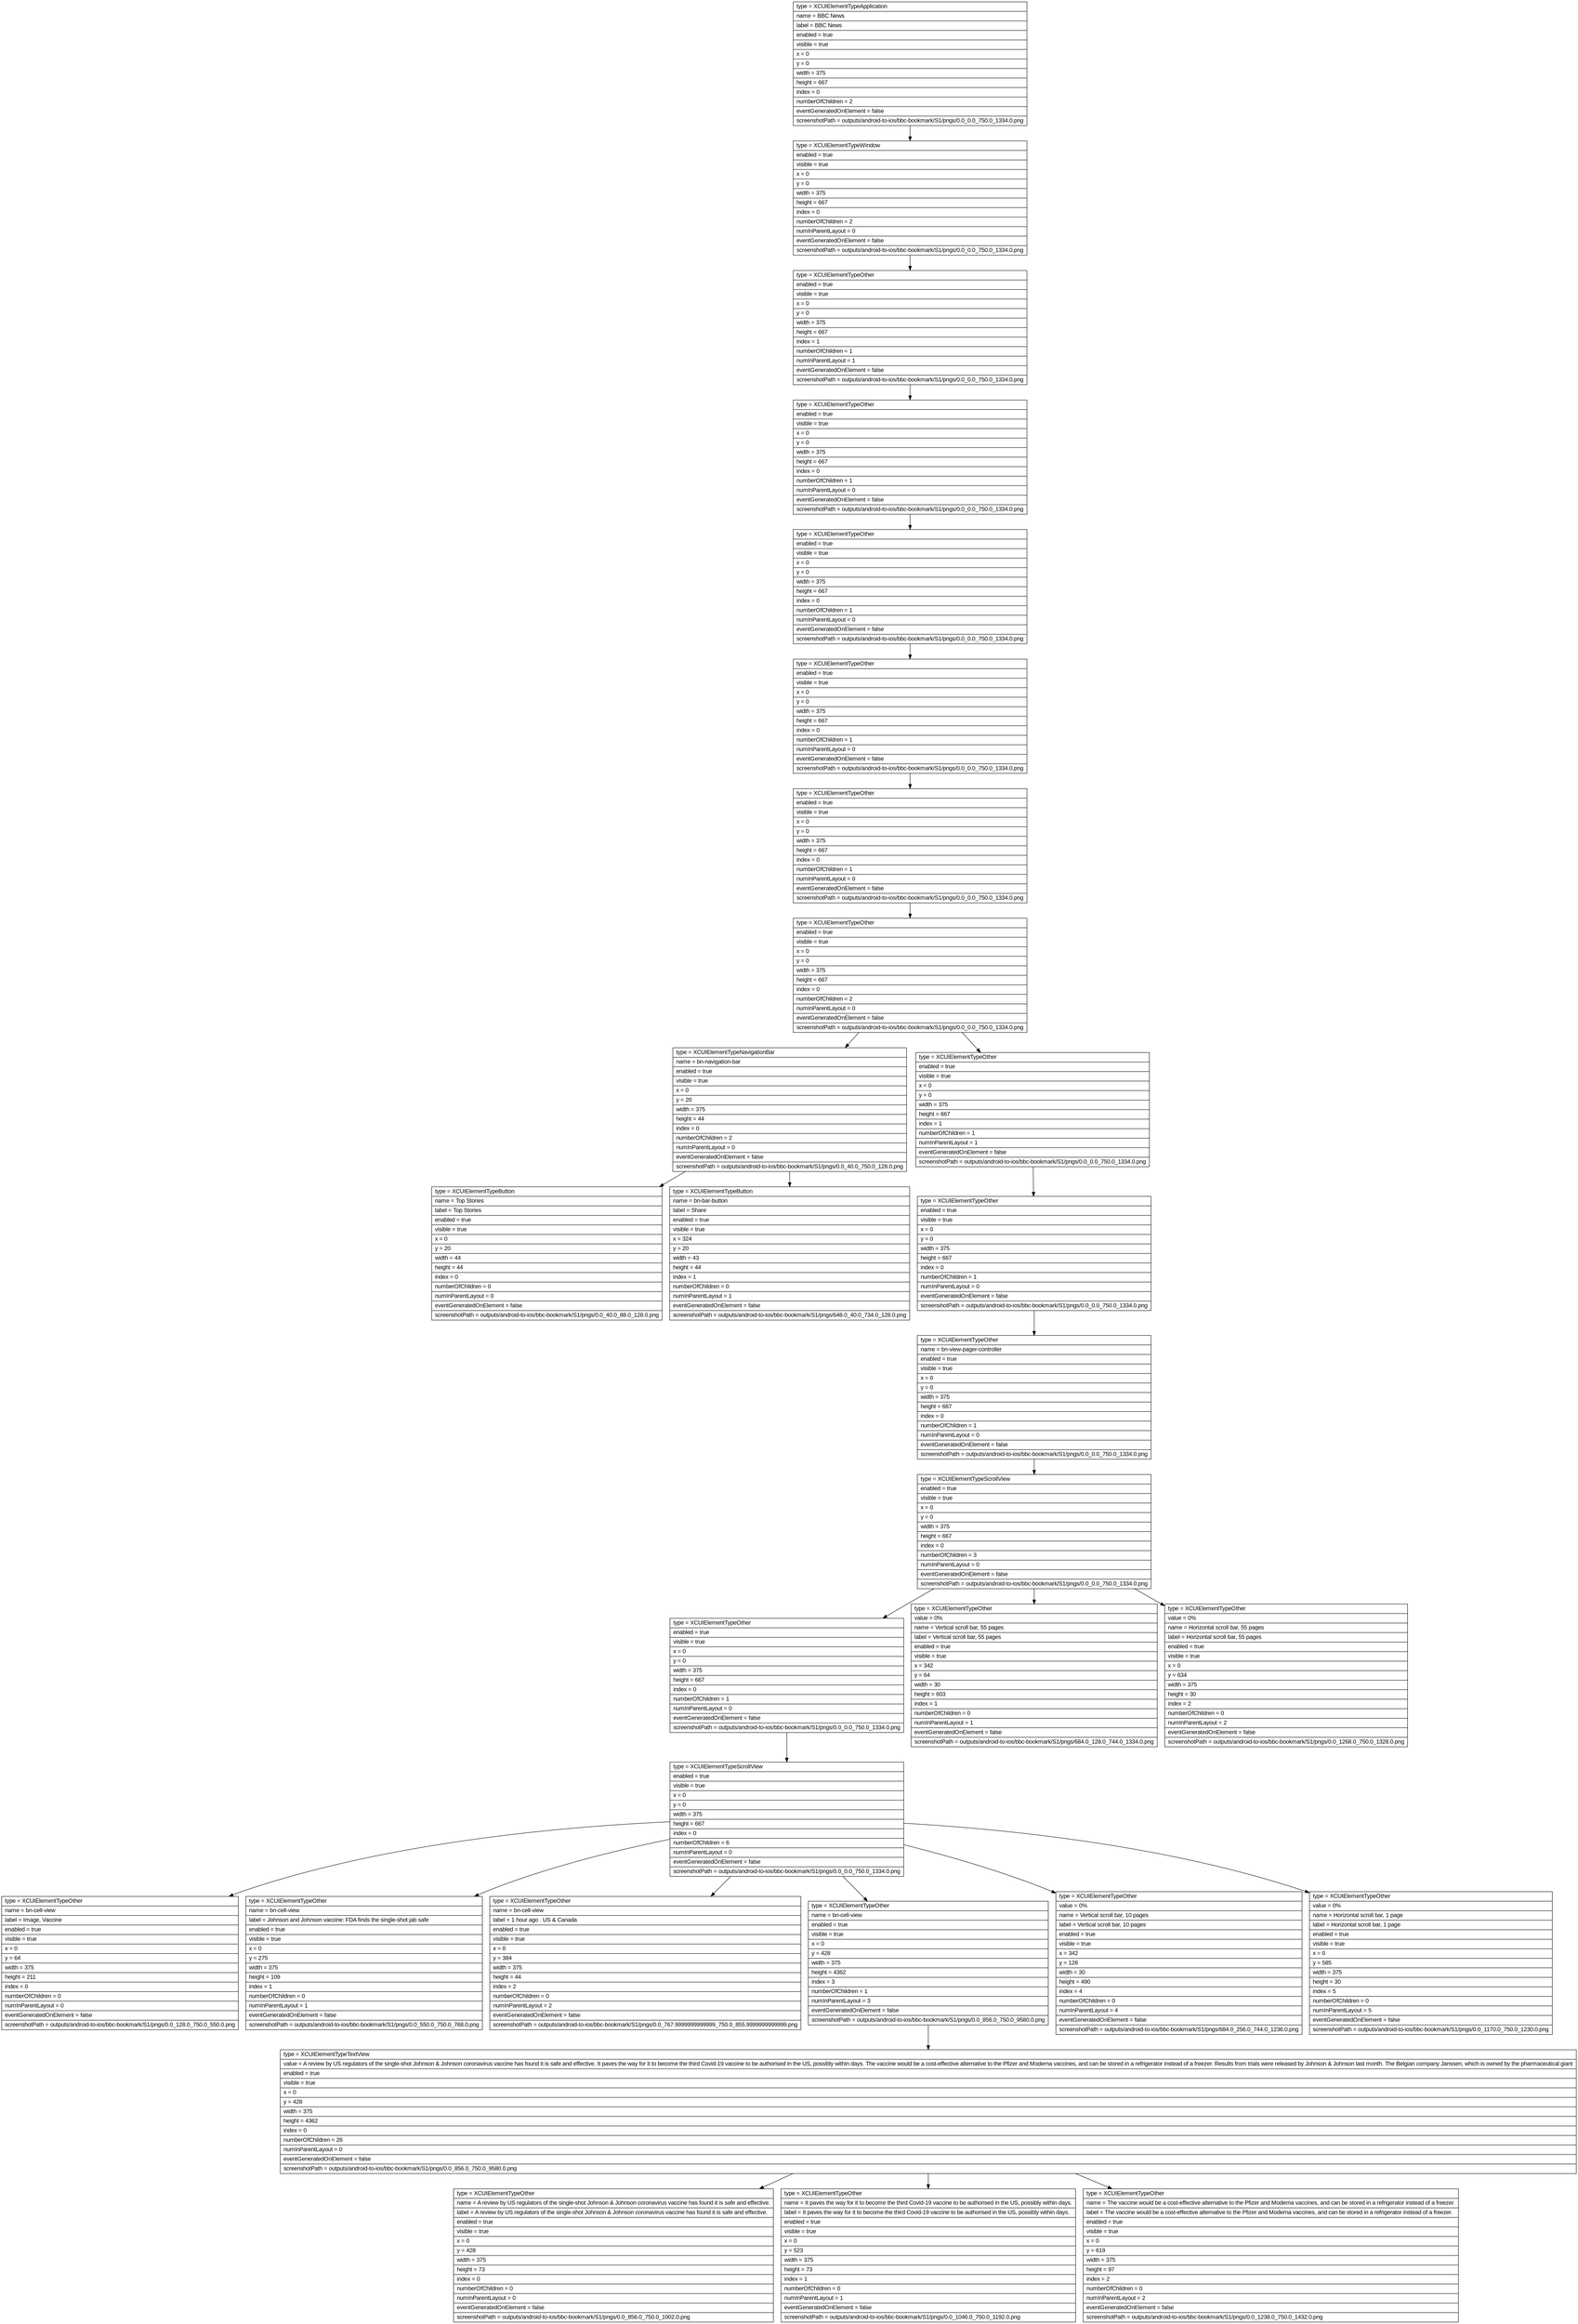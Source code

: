 digraph Layout {

	node [shape=record fontname=Arial];

	0	[label="{type = XCUIElementTypeApplication\l|name = BBC News\l|label = BBC News\l|enabled = true\l|visible = true\l|x = 0\l|y = 0\l|width = 375\l|height = 667\l|index = 0\l|numberOfChildren = 2\l|eventGeneratedOnElement = false \l|screenshotPath = outputs/android-to-ios/bbc-bookmark/S1/pngs/0.0_0.0_750.0_1334.0.png\l}"]
	1	[label="{type = XCUIElementTypeWindow\l|enabled = true\l|visible = true\l|x = 0\l|y = 0\l|width = 375\l|height = 667\l|index = 0\l|numberOfChildren = 2\l|numInParentLayout = 0\l|eventGeneratedOnElement = false \l|screenshotPath = outputs/android-to-ios/bbc-bookmark/S1/pngs/0.0_0.0_750.0_1334.0.png\l}"]
	2	[label="{type = XCUIElementTypeOther\l|enabled = true\l|visible = true\l|x = 0\l|y = 0\l|width = 375\l|height = 667\l|index = 1\l|numberOfChildren = 1\l|numInParentLayout = 1\l|eventGeneratedOnElement = false \l|screenshotPath = outputs/android-to-ios/bbc-bookmark/S1/pngs/0.0_0.0_750.0_1334.0.png\l}"]
	3	[label="{type = XCUIElementTypeOther\l|enabled = true\l|visible = true\l|x = 0\l|y = 0\l|width = 375\l|height = 667\l|index = 0\l|numberOfChildren = 1\l|numInParentLayout = 0\l|eventGeneratedOnElement = false \l|screenshotPath = outputs/android-to-ios/bbc-bookmark/S1/pngs/0.0_0.0_750.0_1334.0.png\l}"]
	4	[label="{type = XCUIElementTypeOther\l|enabled = true\l|visible = true\l|x = 0\l|y = 0\l|width = 375\l|height = 667\l|index = 0\l|numberOfChildren = 1\l|numInParentLayout = 0\l|eventGeneratedOnElement = false \l|screenshotPath = outputs/android-to-ios/bbc-bookmark/S1/pngs/0.0_0.0_750.0_1334.0.png\l}"]
	5	[label="{type = XCUIElementTypeOther\l|enabled = true\l|visible = true\l|x = 0\l|y = 0\l|width = 375\l|height = 667\l|index = 0\l|numberOfChildren = 1\l|numInParentLayout = 0\l|eventGeneratedOnElement = false \l|screenshotPath = outputs/android-to-ios/bbc-bookmark/S1/pngs/0.0_0.0_750.0_1334.0.png\l}"]
	6	[label="{type = XCUIElementTypeOther\l|enabled = true\l|visible = true\l|x = 0\l|y = 0\l|width = 375\l|height = 667\l|index = 0\l|numberOfChildren = 1\l|numInParentLayout = 0\l|eventGeneratedOnElement = false \l|screenshotPath = outputs/android-to-ios/bbc-bookmark/S1/pngs/0.0_0.0_750.0_1334.0.png\l}"]
	7	[label="{type = XCUIElementTypeOther\l|enabled = true\l|visible = true\l|x = 0\l|y = 0\l|width = 375\l|height = 667\l|index = 0\l|numberOfChildren = 2\l|numInParentLayout = 0\l|eventGeneratedOnElement = false \l|screenshotPath = outputs/android-to-ios/bbc-bookmark/S1/pngs/0.0_0.0_750.0_1334.0.png\l}"]
	8	[label="{type = XCUIElementTypeNavigationBar\l|name = bn-navigation-bar\l|enabled = true\l|visible = true\l|x = 0\l|y = 20\l|width = 375\l|height = 44\l|index = 0\l|numberOfChildren = 2\l|numInParentLayout = 0\l|eventGeneratedOnElement = false \l|screenshotPath = outputs/android-to-ios/bbc-bookmark/S1/pngs/0.0_40.0_750.0_128.0.png\l}"]
	9	[label="{type = XCUIElementTypeOther\l|enabled = true\l|visible = true\l|x = 0\l|y = 0\l|width = 375\l|height = 667\l|index = 1\l|numberOfChildren = 1\l|numInParentLayout = 1\l|eventGeneratedOnElement = false \l|screenshotPath = outputs/android-to-ios/bbc-bookmark/S1/pngs/0.0_0.0_750.0_1334.0.png\l}"]
	10	[label="{type = XCUIElementTypeButton\l|name = Top Stories\l|label = Top Stories\l|enabled = true\l|visible = true\l|x = 0\l|y = 20\l|width = 44\l|height = 44\l|index = 0\l|numberOfChildren = 0\l|numInParentLayout = 0\l|eventGeneratedOnElement = false \l|screenshotPath = outputs/android-to-ios/bbc-bookmark/S1/pngs/0.0_40.0_88.0_128.0.png\l}"]
	11	[label="{type = XCUIElementTypeButton\l|name = bn-bar-button\l|label = Share\l|enabled = true\l|visible = true\l|x = 324\l|y = 20\l|width = 43\l|height = 44\l|index = 1\l|numberOfChildren = 0\l|numInParentLayout = 1\l|eventGeneratedOnElement = false \l|screenshotPath = outputs/android-to-ios/bbc-bookmark/S1/pngs/648.0_40.0_734.0_128.0.png\l}"]
	12	[label="{type = XCUIElementTypeOther\l|enabled = true\l|visible = true\l|x = 0\l|y = 0\l|width = 375\l|height = 667\l|index = 0\l|numberOfChildren = 1\l|numInParentLayout = 0\l|eventGeneratedOnElement = false \l|screenshotPath = outputs/android-to-ios/bbc-bookmark/S1/pngs/0.0_0.0_750.0_1334.0.png\l}"]
	13	[label="{type = XCUIElementTypeOther\l|name = bn-view-pager-controller\l|enabled = true\l|visible = true\l|x = 0\l|y = 0\l|width = 375\l|height = 667\l|index = 0\l|numberOfChildren = 1\l|numInParentLayout = 0\l|eventGeneratedOnElement = false \l|screenshotPath = outputs/android-to-ios/bbc-bookmark/S1/pngs/0.0_0.0_750.0_1334.0.png\l}"]
	14	[label="{type = XCUIElementTypeScrollView\l|enabled = true\l|visible = true\l|x = 0\l|y = 0\l|width = 375\l|height = 667\l|index = 0\l|numberOfChildren = 3\l|numInParentLayout = 0\l|eventGeneratedOnElement = false \l|screenshotPath = outputs/android-to-ios/bbc-bookmark/S1/pngs/0.0_0.0_750.0_1334.0.png\l}"]
	15	[label="{type = XCUIElementTypeOther\l|enabled = true\l|visible = true\l|x = 0\l|y = 0\l|width = 375\l|height = 667\l|index = 0\l|numberOfChildren = 1\l|numInParentLayout = 0\l|eventGeneratedOnElement = false \l|screenshotPath = outputs/android-to-ios/bbc-bookmark/S1/pngs/0.0_0.0_750.0_1334.0.png\l}"]
	16	[label="{type = XCUIElementTypeOther\l|value = 0%\l|name = Vertical scroll bar, 55 pages\l|label = Vertical scroll bar, 55 pages\l|enabled = true\l|visible = true\l|x = 342\l|y = 64\l|width = 30\l|height = 603\l|index = 1\l|numberOfChildren = 0\l|numInParentLayout = 1\l|eventGeneratedOnElement = false \l|screenshotPath = outputs/android-to-ios/bbc-bookmark/S1/pngs/684.0_128.0_744.0_1334.0.png\l}"]
	17	[label="{type = XCUIElementTypeOther\l|value = 0%\l|name = Horizontal scroll bar, 55 pages\l|label = Horizontal scroll bar, 55 pages\l|enabled = true\l|visible = true\l|x = 0\l|y = 634\l|width = 375\l|height = 30\l|index = 2\l|numberOfChildren = 0\l|numInParentLayout = 2\l|eventGeneratedOnElement = false \l|screenshotPath = outputs/android-to-ios/bbc-bookmark/S1/pngs/0.0_1268.0_750.0_1328.0.png\l}"]
	18	[label="{type = XCUIElementTypeScrollView\l|enabled = true\l|visible = true\l|x = 0\l|y = 0\l|width = 375\l|height = 667\l|index = 0\l|numberOfChildren = 6\l|numInParentLayout = 0\l|eventGeneratedOnElement = false \l|screenshotPath = outputs/android-to-ios/bbc-bookmark/S1/pngs/0.0_0.0_750.0_1334.0.png\l}"]
	19	[label="{type = XCUIElementTypeOther\l|name = bn-cell-view\l|label = Image, Vaccine\l|enabled = true\l|visible = true\l|x = 0\l|y = 64\l|width = 375\l|height = 211\l|index = 0\l|numberOfChildren = 0\l|numInParentLayout = 0\l|eventGeneratedOnElement = false \l|screenshotPath = outputs/android-to-ios/bbc-bookmark/S1/pngs/0.0_128.0_750.0_550.0.png\l}"]
	20	[label="{type = XCUIElementTypeOther\l|name = bn-cell-view\l|label = Johnson and Johnson vaccine: FDA finds the single-shot jab safe\l|enabled = true\l|visible = true\l|x = 0\l|y = 275\l|width = 375\l|height = 109\l|index = 1\l|numberOfChildren = 0\l|numInParentLayout = 1\l|eventGeneratedOnElement = false \l|screenshotPath = outputs/android-to-ios/bbc-bookmark/S1/pngs/0.0_550.0_750.0_768.0.png\l}"]
	21	[label="{type = XCUIElementTypeOther\l|name = bn-cell-view\l|label = 1 hour ago  .  US & Canada\l|enabled = true\l|visible = true\l|x = 0\l|y = 384\l|width = 375\l|height = 44\l|index = 2\l|numberOfChildren = 0\l|numInParentLayout = 2\l|eventGeneratedOnElement = false \l|screenshotPath = outputs/android-to-ios/bbc-bookmark/S1/pngs/0.0_767.9999999999999_750.0_855.9999999999999.png\l}"]
	22	[label="{type = XCUIElementTypeOther\l|name = bn-cell-view\l|enabled = true\l|visible = true\l|x = 0\l|y = 428\l|width = 375\l|height = 4362\l|index = 3\l|numberOfChildren = 1\l|numInParentLayout = 3\l|eventGeneratedOnElement = false \l|screenshotPath = outputs/android-to-ios/bbc-bookmark/S1/pngs/0.0_856.0_750.0_9580.0.png\l}"]
	23	[label="{type = XCUIElementTypeOther\l|value = 0%\l|name = Vertical scroll bar, 10 pages\l|label = Vertical scroll bar, 10 pages\l|enabled = true\l|visible = true\l|x = 342\l|y = 128\l|width = 30\l|height = 490\l|index = 4\l|numberOfChildren = 0\l|numInParentLayout = 4\l|eventGeneratedOnElement = false \l|screenshotPath = outputs/android-to-ios/bbc-bookmark/S1/pngs/684.0_256.0_744.0_1236.0.png\l}"]
	24	[label="{type = XCUIElementTypeOther\l|value = 0%\l|name = Horizontal scroll bar, 1 page\l|label = Horizontal scroll bar, 1 page\l|enabled = true\l|visible = true\l|x = 0\l|y = 585\l|width = 375\l|height = 30\l|index = 5\l|numberOfChildren = 0\l|numInParentLayout = 5\l|eventGeneratedOnElement = false \l|screenshotPath = outputs/android-to-ios/bbc-bookmark/S1/pngs/0.0_1170.0_750.0_1230.0.png\l}"]
	25	[label="{type = XCUIElementTypeTextView\l|value = A review by US regulators of the single-shot Johnson & Johnson coronavirus vaccine has found it is safe and effective. It paves the way for it to become the third Covid-19 vaccine to be authorised in the US, possibly within days. The vaccine would be a cost-effective alternative to the Pfizer and Moderna vaccines, and can be stored in a refrigerator instead of a freezer. Results from trials were released by Johnson & Johnson last month. The Belgian company Janssen, which is owned by the pharmaceutical giant\l|enabled = true\l|visible = true\l|x = 0\l|y = 428\l|width = 375\l|height = 4362\l|index = 0\l|numberOfChildren = 26\l|numInParentLayout = 0\l|eventGeneratedOnElement = false \l|screenshotPath = outputs/android-to-ios/bbc-bookmark/S1/pngs/0.0_856.0_750.0_9580.0.png\l}"]
	26	[label="{type = XCUIElementTypeOther\l|name = A review by US regulators of the single-shot Johnson & Johnson coronavirus vaccine has found it is safe and effective.\l|label = A review by US regulators of the single-shot Johnson & Johnson coronavirus vaccine has found it is safe and effective.\l|enabled = true\l|visible = true\l|x = 0\l|y = 428\l|width = 375\l|height = 73\l|index = 0\l|numberOfChildren = 0\l|numInParentLayout = 0\l|eventGeneratedOnElement = false \l|screenshotPath = outputs/android-to-ios/bbc-bookmark/S1/pngs/0.0_856.0_750.0_1002.0.png\l}"]
	27	[label="{type = XCUIElementTypeOther\l|name = It paves the way for it to become the third Covid-19 vaccine to be authorised in the US, possibly within days.\l|label = It paves the way for it to become the third Covid-19 vaccine to be authorised in the US, possibly within days.\l|enabled = true\l|visible = true\l|x = 0\l|y = 523\l|width = 375\l|height = 73\l|index = 1\l|numberOfChildren = 0\l|numInParentLayout = 1\l|eventGeneratedOnElement = false \l|screenshotPath = outputs/android-to-ios/bbc-bookmark/S1/pngs/0.0_1046.0_750.0_1192.0.png\l}"]
	28	[label="{type = XCUIElementTypeOther\l|name = The vaccine would be a cost-effective alternative to the Pfizer and Moderna vaccines, and can be stored in a refrigerator instead of a freezer.\l|label = The vaccine would be a cost-effective alternative to the Pfizer and Moderna vaccines, and can be stored in a refrigerator instead of a freezer.\l|enabled = true\l|visible = true\l|x = 0\l|y = 619\l|width = 375\l|height = 97\l|index = 2\l|numberOfChildren = 0\l|numInParentLayout = 2\l|eventGeneratedOnElement = false \l|screenshotPath = outputs/android-to-ios/bbc-bookmark/S1/pngs/0.0_1238.0_750.0_1432.0.png\l}"]


	0 -> 1
	1 -> 2
	2 -> 3
	3 -> 4
	4 -> 5
	5 -> 6
	6 -> 7
	7 -> 8
	7 -> 9
	8 -> 10
	8 -> 11
	9 -> 12
	12 -> 13
	13 -> 14
	14 -> 15
	14 -> 16
	14 -> 17
	15 -> 18
	18 -> 19
	18 -> 20
	18 -> 21
	18 -> 22
	18 -> 23
	18 -> 24
	22 -> 25
	25 -> 26
	25 -> 27
	25 -> 28


}